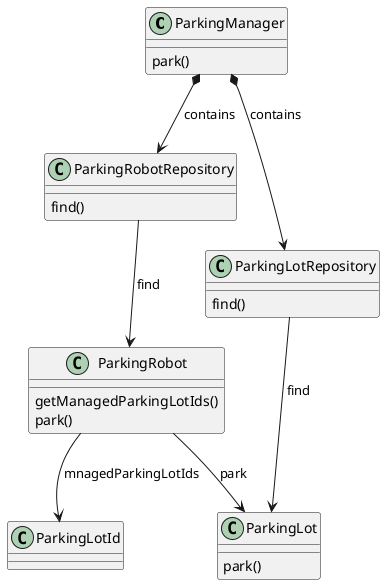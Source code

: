 @startuml
skinparam Shadowing false

ParkingManager *--> ParkingRobotRepository : contains
ParkingManager *--> ParkingLotRepository : contains
ParkingRobotRepository --> ParkingRobot : find
ParkingLotRepository --> ParkingLot : find
ParkingRobot --> ParkingLotId : mnagedParkingLotIds
ParkingRobot --> ParkingLot : park

ParkingManager : park()
ParkingRobotRepository : find()
ParkingLotRepository : find()
ParkingRobot : getManagedParkingLotIds()
ParkingRobot : park()
ParkingLot : park()

@enduml
